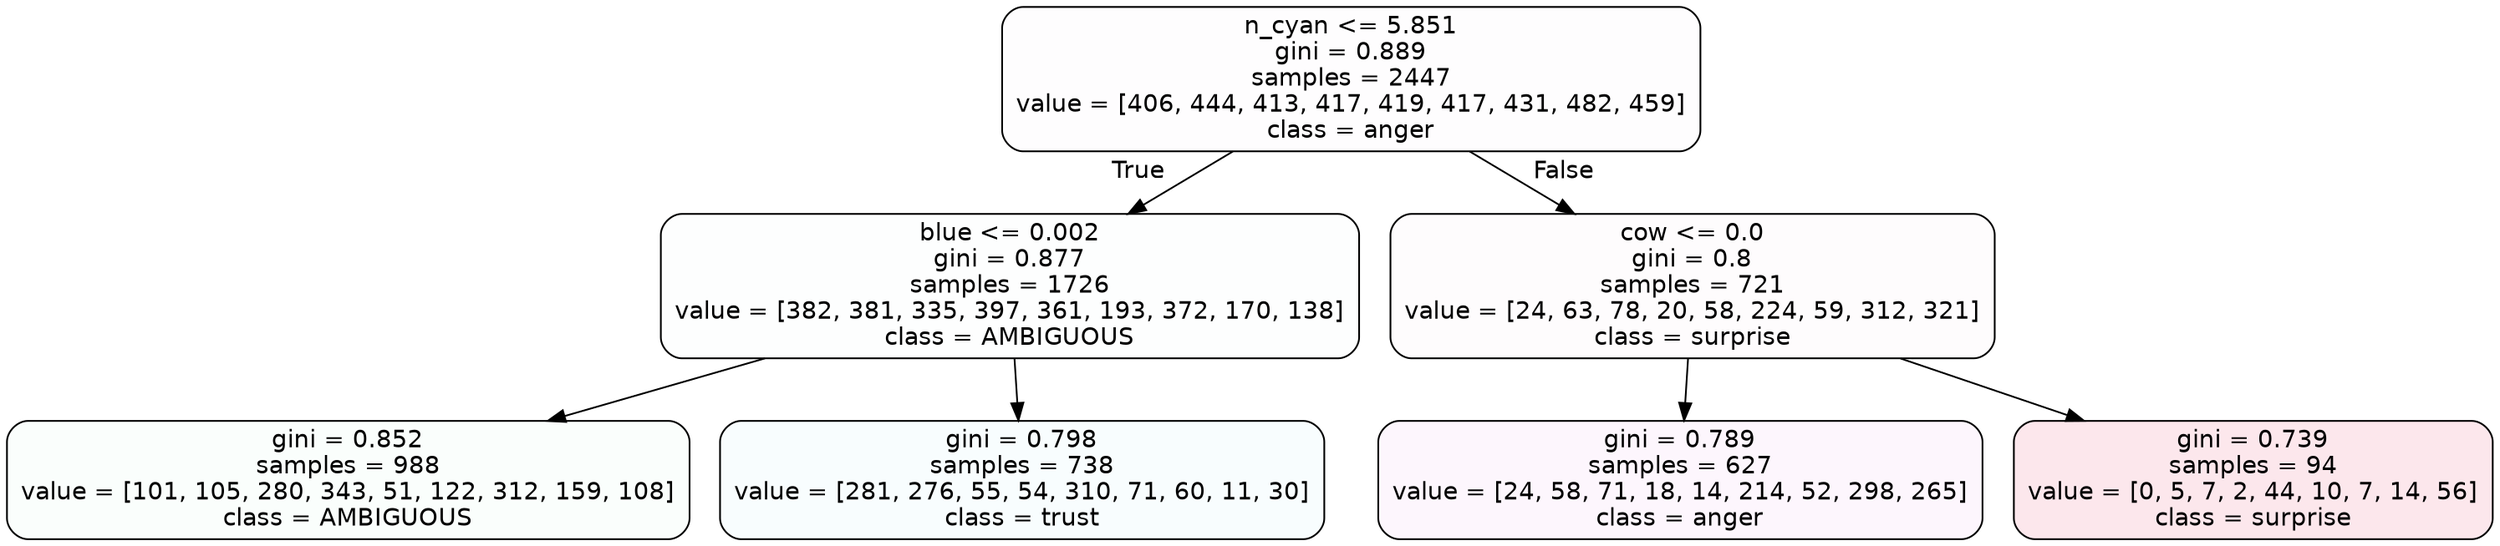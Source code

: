 digraph Tree {
node [shape=box, style="filled, rounded", color="black", fontname=helvetica] ;
edge [fontname=helvetica] ;
0 [label="n_cyan <= 5.851\ngini = 0.889\nsamples = 2447\nvalue = [406, 444, 413, 417, 419, 417, 431, 482, 459]\nclass = anger", fillcolor="#e539d702"] ;
1 [label="blue <= 0.002\ngini = 0.877\nsamples = 1726\nvalue = [382, 381, 335, 397, 361, 193, 372, 170, 138]\nclass = AMBIGUOUS", fillcolor="#39e58102"] ;
0 -> 1 [labeldistance=2.5, labelangle=45, headlabel="True"] ;
2 [label="gini = 0.852\nsamples = 988\nvalue = [101, 105, 280, 343, 51, 122, 312, 159, 108]\nclass = AMBIGUOUS", fillcolor="#39e58106"] ;
1 -> 2 ;
3 [label="gini = 0.798\nsamples = 738\nvalue = [281, 276, 55, 54, 310, 71, 60, 11, 30]\nclass = trust", fillcolor="#39d7e509"] ;
1 -> 3 ;
4 [label="cow <= 0.0\ngini = 0.8\nsamples = 721\nvalue = [24, 63, 78, 20, 58, 224, 59, 312, 321]\nclass = surprise", fillcolor="#e5396403"] ;
0 -> 4 [labeldistance=2.5, labelangle=-45, headlabel="False"] ;
5 [label="gini = 0.789\nsamples = 627\nvalue = [24, 58, 71, 18, 14, 214, 52, 298, 265]\nclass = anger", fillcolor="#e539d70b"] ;
4 -> 5 ;
6 [label="gini = 0.739\nsamples = 94\nvalue = [0, 5, 7, 2, 44, 10, 7, 14, 56]\nclass = surprise", fillcolor="#e539641e"] ;
4 -> 6 ;
}
